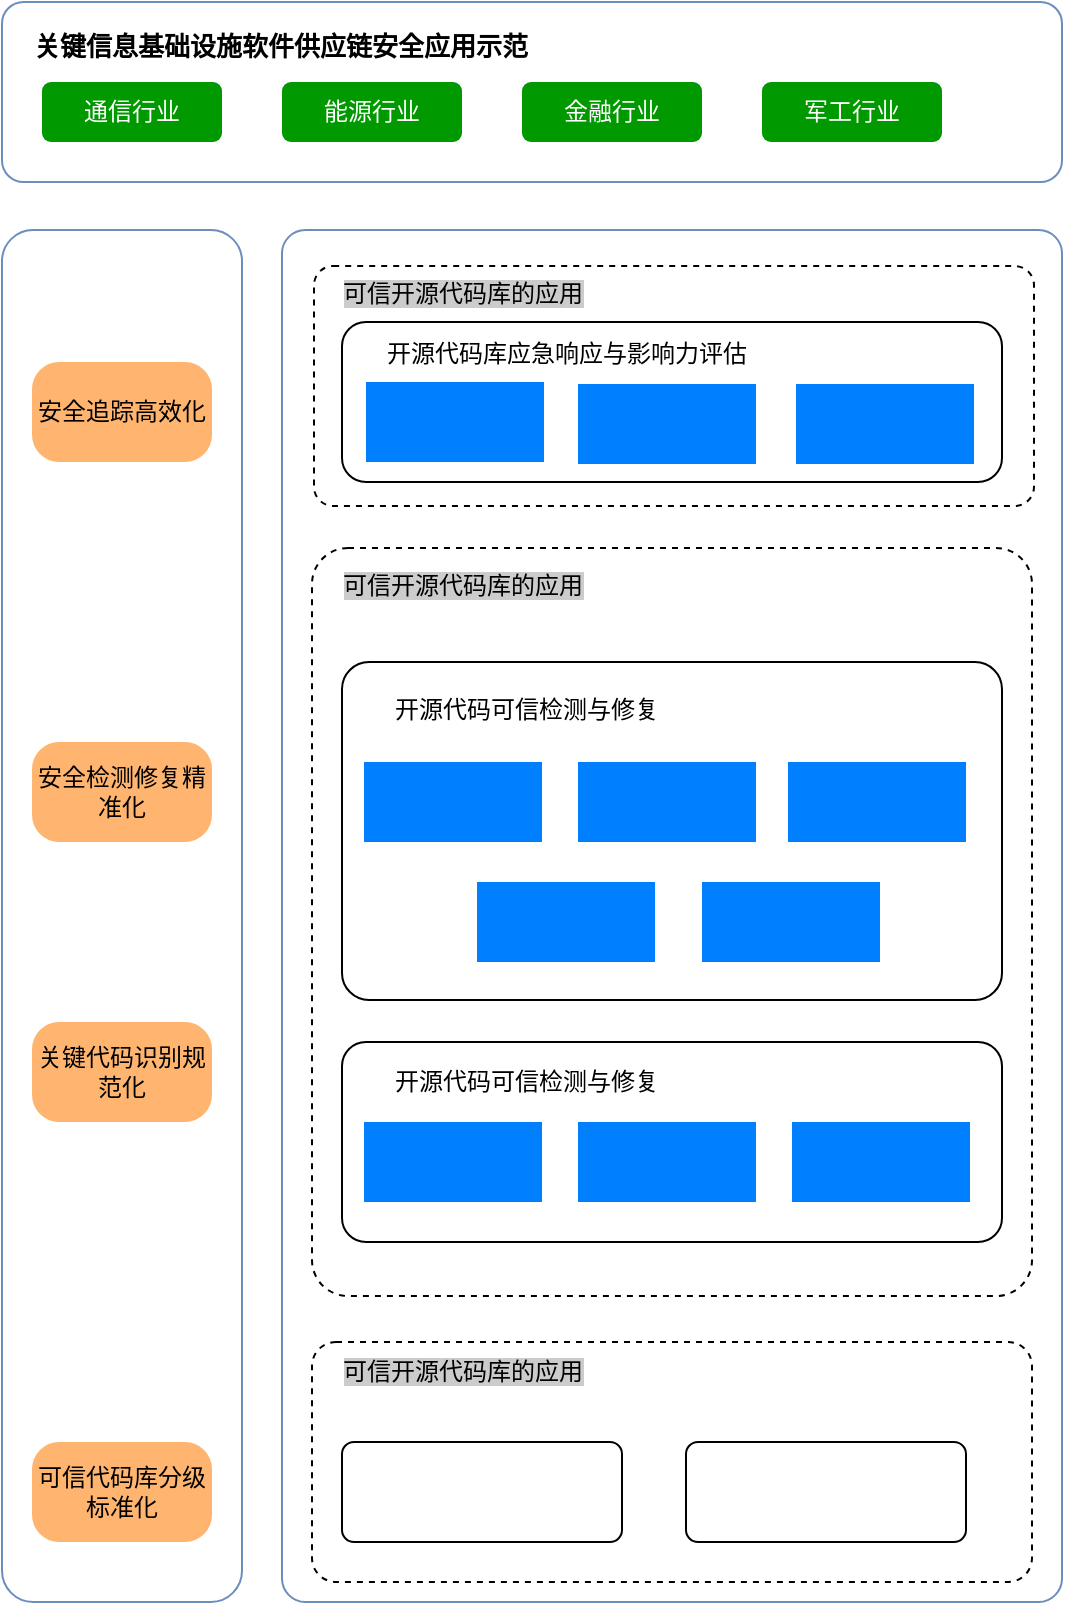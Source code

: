 <mxfile version="25.0.3">
  <diagram name="第 1 页" id="IpfbtLkJM8W5FaaRcM0U">
    <mxGraphModel dx="984" dy="587" grid="1" gridSize="10" guides="1" tooltips="1" connect="1" arrows="1" fold="1" page="1" pageScale="1" pageWidth="827" pageHeight="1169" math="0" shadow="0">
      <root>
        <mxCell id="0" />
        <mxCell id="1" parent="0" />
        <mxCell id="dcNBb-9XLxXadeTzAkYo-6" value="" style="rounded=1;whiteSpace=wrap;html=1;arcSize=12;fillColor=none;strokeColor=#6c8ebf;" vertex="1" parent="1">
          <mxGeometry x="240" y="60" width="530" height="90" as="geometry" />
        </mxCell>
        <mxCell id="dcNBb-9XLxXadeTzAkYo-9" value="军工行业" style="rounded=1;whiteSpace=wrap;html=1;fillColor=#009900;strokeColor=none;fontColor=#FFFFFF;" vertex="1" parent="1">
          <mxGeometry x="620" y="100" width="90" height="30" as="geometry" />
        </mxCell>
        <mxCell id="dcNBb-9XLxXadeTzAkYo-10" value="金融行业" style="rounded=1;whiteSpace=wrap;html=1;fillColor=#009900;strokeColor=none;fontColor=#FFFFFF;" vertex="1" parent="1">
          <mxGeometry x="500" y="100" width="90" height="30" as="geometry" />
        </mxCell>
        <mxCell id="dcNBb-9XLxXadeTzAkYo-11" value="能源行业" style="rounded=1;whiteSpace=wrap;html=1;strokeColor=none;fillColor=#009900;fontColor=#FFFFFF;" vertex="1" parent="1">
          <mxGeometry x="380" y="100" width="90" height="30" as="geometry" />
        </mxCell>
        <mxCell id="dcNBb-9XLxXadeTzAkYo-12" value="通信行业" style="rounded=1;whiteSpace=wrap;html=1;fillColor=#009900;strokeColor=none;fontColor=#FFFFFF;" vertex="1" parent="1">
          <mxGeometry x="260" y="100" width="90" height="30" as="geometry" />
        </mxCell>
        <mxCell id="dcNBb-9XLxXadeTzAkYo-13" value="&lt;b&gt;&lt;font style=&quot;font-size: 13px;&quot;&gt;关键信息基础设施软件供应链安全应用示范&lt;/font&gt;&lt;/b&gt;" style="text;html=1;align=center;verticalAlign=middle;resizable=0;points=[];autosize=1;strokeColor=none;fillColor=none;fontColor=#000000;" vertex="1" parent="1">
          <mxGeometry x="244" y="67" width="270" height="30" as="geometry" />
        </mxCell>
        <mxCell id="dcNBb-9XLxXadeTzAkYo-14" value="" style="rounded=1;whiteSpace=wrap;html=1;arcSize=3;fillColor=none;strokeColor=#6c8ebf;" vertex="1" parent="1">
          <mxGeometry x="380" y="174" width="390" height="686" as="geometry" />
        </mxCell>
        <mxCell id="dcNBb-9XLxXadeTzAkYo-15" value="" style="rounded=1;whiteSpace=wrap;html=1;arcSize=13;fillColor=none;strokeColor=#6c8ebf;" vertex="1" parent="1">
          <mxGeometry x="240" y="174" width="120" height="686" as="geometry" />
        </mxCell>
        <mxCell id="dcNBb-9XLxXadeTzAkYo-16" value="安全追踪高效化" style="rounded=1;whiteSpace=wrap;html=1;arcSize=27;strokeColor=none;fillColor=#FFB570;" vertex="1" parent="1">
          <mxGeometry x="255" y="240" width="90" height="50" as="geometry" />
        </mxCell>
        <mxCell id="dcNBb-9XLxXadeTzAkYo-17" value="可信代码库分级标准化" style="rounded=1;whiteSpace=wrap;html=1;arcSize=27;strokeColor=none;fillColor=#FFB570;" vertex="1" parent="1">
          <mxGeometry x="255" y="780" width="90" height="50" as="geometry" />
        </mxCell>
        <mxCell id="dcNBb-9XLxXadeTzAkYo-18" value="关键代码识别规范化" style="rounded=1;whiteSpace=wrap;html=1;arcSize=27;strokeColor=none;fillColor=#FFB570;" vertex="1" parent="1">
          <mxGeometry x="255" y="570" width="90" height="50" as="geometry" />
        </mxCell>
        <mxCell id="dcNBb-9XLxXadeTzAkYo-19" value="安全检测修复精准化" style="rounded=1;whiteSpace=wrap;html=1;arcSize=27;strokeColor=none;fillColor=#FFB570;" vertex="1" parent="1">
          <mxGeometry x="255" y="430" width="90" height="50" as="geometry" />
        </mxCell>
        <mxCell id="dcNBb-9XLxXadeTzAkYo-20" value="" style="rounded=1;whiteSpace=wrap;html=1;dashed=1;arcSize=8;" vertex="1" parent="1">
          <mxGeometry x="396" y="192" width="360" height="120" as="geometry" />
        </mxCell>
        <mxCell id="dcNBb-9XLxXadeTzAkYo-21" value="" style="rounded=1;whiteSpace=wrap;html=1;dashed=1;arcSize=5;" vertex="1" parent="1">
          <mxGeometry x="395" y="333" width="360" height="374" as="geometry" />
        </mxCell>
        <mxCell id="dcNBb-9XLxXadeTzAkYo-22" value="" style="rounded=1;whiteSpace=wrap;html=1;dashed=1;arcSize=10;" vertex="1" parent="1">
          <mxGeometry x="395" y="730" width="360" height="120" as="geometry" />
        </mxCell>
        <mxCell id="dcNBb-9XLxXadeTzAkYo-24" value="" style="rounded=1;whiteSpace=wrap;html=1;arcSize=8;" vertex="1" parent="1">
          <mxGeometry x="410" y="390" width="330" height="169" as="geometry" />
        </mxCell>
        <mxCell id="dcNBb-9XLxXadeTzAkYo-25" value="" style="rounded=1;whiteSpace=wrap;html=1;arcSize=12;" vertex="1" parent="1">
          <mxGeometry x="410" y="580" width="330" height="100" as="geometry" />
        </mxCell>
        <mxCell id="dcNBb-9XLxXadeTzAkYo-26" value="&lt;span style=&quot;background-color: rgb(204, 204, 204);&quot;&gt;可信开源代码库的应用&lt;/span&gt;&lt;span style=&quot;caret-color: rgba(0, 0, 0, 0); color: rgba(0, 0, 0, 0); font-family: monospace; font-size: 0px; text-align: start;&quot;&gt;%3CmxGraphModel%3E%3Croot%3E%3CmxCell%20id%3D%220%22%2F%3E%3CmxCell%20id%3D%221%22%20parent%3D%220%22%2F%3E%3CmxCell%20id%3D%222%22%20value%3D%22%22%20style%3D%22rounded%3D1%3BwhiteSpace%3Dwrap%3Bhtml%3D1%3Bdashed%3D1%3B%22%20vertex%3D%221%22%20parent%3D%221%22%3E%3CmxGeometry%20x%3D%22396%22%20y%3D%22192%22%20width%3D%22360%22%20height%3D%22120%22%20as%3D%22geometry%22%2F%3E%3C%2FmxCell%3E%3C%2Froot%3E%3C%2FmxGraphModel%3E&lt;/span&gt;" style="text;html=1;align=center;verticalAlign=middle;resizable=0;points=[];autosize=1;strokeColor=none;fillColor=none;" vertex="1" parent="1">
          <mxGeometry x="400" y="191" width="140" height="30" as="geometry" />
        </mxCell>
        <mxCell id="dcNBb-9XLxXadeTzAkYo-27" value="&lt;span style=&quot;background-color: rgb(204, 204, 204);&quot;&gt;可信开源代码库的应用&lt;/span&gt;&lt;span style=&quot;caret-color: rgba(0, 0, 0, 0); color: rgba(0, 0, 0, 0); font-family: monospace; font-size: 0px; text-align: start;&quot;&gt;%3CmxGraphModel%3E%3Croot%3E%3CmxCell%20id%3D%220%22%2F%3E%3CmxCell%20id%3D%221%22%20parent%3D%220%22%2F%3E%3CmxCell%20id%3D%222%22%20value%3D%22%22%20style%3D%22rounded%3D1%3BwhiteSpace%3Dwrap%3Bhtml%3D1%3Bdashed%3D1%3B%22%20vertex%3D%221%22%20parent%3D%221%22%3E%3CmxGeometry%20x%3D%22396%22%20y%3D%22192%22%20width%3D%22360%22%20height%3D%22120%22%20as%3D%22geometry%22%2F%3E%3C%2FmxCell%3E%3C%2Froot%3E%3C%2FmxGraphModel%3E&lt;/span&gt;" style="text;html=1;align=center;verticalAlign=middle;resizable=0;points=[];autosize=1;strokeColor=none;fillColor=none;" vertex="1" parent="1">
          <mxGeometry x="400" y="337" width="140" height="30" as="geometry" />
        </mxCell>
        <mxCell id="dcNBb-9XLxXadeTzAkYo-28" value="&lt;span style=&quot;background-color: rgb(204, 204, 204);&quot;&gt;可信开源代码库的应用&lt;/span&gt;&lt;span style=&quot;caret-color: rgba(0, 0, 0, 0); color: rgba(0, 0, 0, 0); font-family: monospace; font-size: 0px; text-align: start;&quot;&gt;%3CmxGraphModel%3E%3Croot%3E%3CmxCell%20id%3D%220%22%2F%3E%3CmxCell%20id%3D%221%22%20parent%3D%220%22%2F%3E%3CmxCell%20id%3D%222%22%20value%3D%22%22%20style%3D%22rounded%3D1%3BwhiteSpace%3Dwrap%3Bhtml%3D1%3Bdashed%3D1%3B%22%20vertex%3D%221%22%20parent%3D%221%22%3E%3CmxGeometry%20x%3D%22396%22%20y%3D%22192%22%20width%3D%22360%22%20height%3D%22120%22%20as%3D%22geometry%22%2F%3E%3C%2FmxCell%3E%3C%2Froot%3E%3C%2FmxGraphModel%3E&lt;/span&gt;" style="text;html=1;align=center;verticalAlign=middle;resizable=0;points=[];autosize=1;strokeColor=none;fillColor=none;" vertex="1" parent="1">
          <mxGeometry x="400" y="730" width="140" height="30" as="geometry" />
        </mxCell>
        <mxCell id="dcNBb-9XLxXadeTzAkYo-29" value="开源代码可信检测与修复" style="text;html=1;align=center;verticalAlign=middle;resizable=0;points=[];autosize=1;strokeColor=none;fillColor=none;" vertex="1" parent="1">
          <mxGeometry x="422" y="399" width="160" height="30" as="geometry" />
        </mxCell>
        <mxCell id="dcNBb-9XLxXadeTzAkYo-30" value="开源代码可信检测与修复" style="text;html=1;align=center;verticalAlign=middle;resizable=0;points=[];autosize=1;strokeColor=none;fillColor=none;" vertex="1" parent="1">
          <mxGeometry x="422" y="585" width="160" height="30" as="geometry" />
        </mxCell>
        <mxCell id="dcNBb-9XLxXadeTzAkYo-31" value="" style="rounded=1;whiteSpace=wrap;html=1;" vertex="1" parent="1">
          <mxGeometry x="410" y="220" width="330" height="80" as="geometry" />
        </mxCell>
        <mxCell id="dcNBb-9XLxXadeTzAkYo-32" value="开源代码库应急响应与影响力评估" style="text;html=1;align=center;verticalAlign=middle;resizable=0;points=[];autosize=1;strokeColor=none;fillColor=none;" vertex="1" parent="1">
          <mxGeometry x="422" y="221" width="200" height="30" as="geometry" />
        </mxCell>
        <mxCell id="dcNBb-9XLxXadeTzAkYo-33" value="" style="rounded=1;whiteSpace=wrap;html=1;arcSize=12;" vertex="1" parent="1">
          <mxGeometry x="410" y="780" width="140" height="50" as="geometry" />
        </mxCell>
        <mxCell id="dcNBb-9XLxXadeTzAkYo-35" value="" style="rounded=1;whiteSpace=wrap;html=1;arcSize=12;" vertex="1" parent="1">
          <mxGeometry x="582" y="780" width="140" height="50" as="geometry" />
        </mxCell>
        <mxCell id="dcNBb-9XLxXadeTzAkYo-36" value="&lt;span style=&quot;caret-color: rgba(0, 0, 0, 0); color: rgba(0, 0, 0, 0); font-family: monospace; font-size: 0px; text-align: start; white-space: nowrap;&quot;&gt;12312312321&lt;/span&gt;" style="rounded=0;whiteSpace=wrap;html=1;fillColor=#007FFF;fontColor=#FFFFFF;strokeColor=none;" vertex="1" parent="1">
          <mxGeometry x="421" y="440" width="89" height="40" as="geometry" />
        </mxCell>
        <mxCell id="dcNBb-9XLxXadeTzAkYo-43" value="&lt;span style=&quot;caret-color: rgba(0, 0, 0, 0); color: rgba(0, 0, 0, 0); font-family: monospace; font-size: 0px; text-align: start; white-space: nowrap;&quot;&gt;%3CmxGraphModel%3E%3Croot%3E%3CmxCell%20id%3D%220%22%2F%3E%3CmxCell%20id%3D%221%22%20parent%3D%220%22%2F%3E%3CmxCell%20id%3D%222%22%20value%3D%22%22%20style%3D%22rounded%3D1%3BwhiteSpace%3Dwrap%3Bhtml%3D1%3BarcSize%3D12%3B%22%20vertex%3D%221%22%20parent%3D%221%22%3E%3CmxGeometry%20x%3D%22410%22%20y%3D%22780%22%20width%3D%22140%22%20height%3D%2250%22%20as%3D%22geometry%22%2F%3E%3C%2FmxCell%3E%3C%2Froot%3E%3C%2FmxGraphModel%3E&lt;/span&gt;" style="rounded=0;whiteSpace=wrap;html=1;fillColor=#007FFF;fontColor=#FFFFFF;strokeColor=none;" vertex="1" parent="1">
          <mxGeometry x="528" y="440" width="89" height="40" as="geometry" />
        </mxCell>
        <mxCell id="dcNBb-9XLxXadeTzAkYo-44" value="&lt;span style=&quot;caret-color: rgba(0, 0, 0, 0); color: rgba(0, 0, 0, 0); font-family: monospace; font-size: 0px; text-align: start; white-space: nowrap;&quot;&gt;%3CmxGraphModel%3E%3Croot%3E%3CmxCell%20id%3D%220%22%2F%3E%3CmxCell%20id%3D%221%22%20parent%3D%220%22%2F%3E%3CmxCell%20id%3D%222%22%20value%3D%22%22%20style%3D%22rounded%3D1%3BwhiteSpace%3Dwrap%3Bhtml%3D1%3BarcSize%3D12%3B%22%20vertex%3D%221%22%20parent%3D%221%22%3E%3CmxGeometry%20x%3D%22410%22%20y%3D%22780%22%20width%3D%22140%22%20height%3D%2250%22%20as%3D%22geometry%22%2F%3E%3C%2FmxCell%3E%3C%2Froot%3E%3C%2FmxGraphModel%3E&lt;/span&gt;" style="rounded=0;whiteSpace=wrap;html=1;fillColor=#007FFF;fontColor=#FFFFFF;strokeColor=none;" vertex="1" parent="1">
          <mxGeometry x="633" y="440" width="89" height="40" as="geometry" />
        </mxCell>
        <mxCell id="dcNBb-9XLxXadeTzAkYo-45" value="&lt;span style=&quot;caret-color: rgba(0, 0, 0, 0); color: rgba(0, 0, 0, 0); font-family: monospace; font-size: 0px; text-align: start; white-space: nowrap;&quot;&gt;%3CmxGraphModel%3E%3Croot%3E%3CmxCell%20id%3D%220%22%2F%3E%3CmxCell%20id%3D%221%22%20parent%3D%220%22%2F%3E%3CmxCell%20id%3D%222%22%20value%3D%22%22%20style%3D%22rounded%3D1%3BwhiteSpace%3Dwrap%3Bhtml%3D1%3BarcSize%3D12%3B%22%20vertex%3D%221%22%20parent%3D%221%22%3E%3CmxGeometry%20x%3D%22410%22%20y%3D%22780%22%20width%3D%22140%22%20height%3D%2250%22%20as%3D%22geometry%22%2F%3E%3C%2FmxCell%3E%3C%2Froot%3E%3C%2FmxGraphModel%3E&lt;/span&gt;" style="rounded=0;whiteSpace=wrap;html=1;fillColor=#007FFF;fontColor=#FFFFFF;strokeColor=none;" vertex="1" parent="1">
          <mxGeometry x="477.5" y="500" width="89" height="40" as="geometry" />
        </mxCell>
        <mxCell id="dcNBb-9XLxXadeTzAkYo-46" value="&lt;span style=&quot;caret-color: rgba(0, 0, 0, 0); color: rgba(0, 0, 0, 0); font-family: monospace; font-size: 0px; text-align: start; white-space: nowrap;&quot;&gt;%3CmxGraphModel%3E%3Croot%3E%3CmxCell%20id%3D%220%22%2F%3E%3CmxCell%20id%3D%221%22%20parent%3D%220%22%2F%3E%3CmxCell%20id%3D%222%22%20value%3D%22%22%20style%3D%22rounded%3D1%3BwhiteSpace%3Dwrap%3Bhtml%3D1%3BarcSize%3D12%3B%22%20vertex%3D%221%22%20parent%3D%221%22%3E%3CmxGeometry%20x%3D%22410%22%20y%3D%22780%22%20width%3D%22140%22%20height%3D%2250%22%20as%3D%22geometry%22%2F%3E%3C%2FmxCell%3E%3C%2Froot%3E%3C%2FmxGraphModel%3E&lt;/span&gt;" style="rounded=0;whiteSpace=wrap;html=1;fillColor=#007FFF;fontColor=#FFFFFF;strokeColor=none;" vertex="1" parent="1">
          <mxGeometry x="590" y="500" width="89" height="40" as="geometry" />
        </mxCell>
        <mxCell id="dcNBb-9XLxXadeTzAkYo-47" value="&lt;div style=&quot;text-align: start;&quot;&gt;&lt;font face=&quot;monospace&quot;&gt;&lt;span style=&quot;caret-color: rgba(0, 0, 0, 0); color: rgba(0, 0, 0, 0); font-size: 0px;&quot;&gt;123&lt;/span&gt;&lt;/font&gt;&lt;/div&gt;" style="rounded=0;whiteSpace=wrap;html=1;fillColor=#007FFF;fontColor=#FFFFFF;strokeColor=none;" vertex="1" parent="1">
          <mxGeometry x="422" y="250" width="89" height="40" as="geometry" />
        </mxCell>
        <mxCell id="dcNBb-9XLxXadeTzAkYo-48" value="&lt;span style=&quot;caret-color: rgba(0, 0, 0, 0); color: rgba(0, 0, 0, 0); font-family: monospace; font-size: 0px; text-align: start; white-space: nowrap;&quot;&gt;%3CmxGraphModel%3E%3Croot%3E%3CmxCell%20id%3D%220%22%2F%3E%3CmxCell%20id%3D%221%22%20parent%3D%220%22%2F%3E%3CmxCell%20id%3D%222%22%20value%3D%22%22%20style%3D%22rounded%3D1%3BwhiteSpace%3Dwrap%3Bhtml%3D1%3BarcSize%3D12%3B%22%20vertex%3D%221%22%20parent%3D%221%22%3E%3CmxGeometry%20x%3D%22410%22%20y%3D%22780%22%20width%3D%22140%22%20height%3D%2250%22%20as%3D%22geometry%22%2F%3E%3C%2FmxCell%3E%3C%2Froot%3E%3C%2FmxGraphModel%3E&lt;/span&gt;" style="rounded=0;whiteSpace=wrap;html=1;fillColor=#007FFF;fontColor=#FFFFFF;strokeColor=none;" vertex="1" parent="1">
          <mxGeometry x="528" y="251" width="89" height="40" as="geometry" />
        </mxCell>
        <mxCell id="dcNBb-9XLxXadeTzAkYo-49" value="&lt;span style=&quot;caret-color: rgba(0, 0, 0, 0); color: rgba(0, 0, 0, 0); font-family: monospace; font-size: 0px; text-align: start; white-space: nowrap;&quot;&gt;%3CmxGraphModel%3E%3Croot%3E%3CmxCell%20id%3D%220%22%2F%3E%3CmxCell%20id%3D%221%22%20parent%3D%220%22%2F%3E%3CmxCell%20id%3D%222%22%20value%3D%22%22%20style%3D%22rounded%3D1%3BwhiteSpace%3Dwrap%3Bhtml%3D1%3BarcSize%3D12%3B%22%20vertex%3D%221%22%20parent%3D%221%22%3E%3CmxGeometry%20x%3D%22410%22%20y%3D%22780%22%20width%3D%22140%22%20height%3D%2250%22%20as%3D%22geometry%22%2F%3E%3C%2FmxCell%3E%3C%2Froot%3E%3C%2FmxGraphModel%3E&lt;/span&gt;" style="rounded=0;whiteSpace=wrap;html=1;fillColor=#007FFF;fontColor=#FFFFFF;strokeColor=none;" vertex="1" parent="1">
          <mxGeometry x="637" y="251" width="89" height="40" as="geometry" />
        </mxCell>
        <mxCell id="dcNBb-9XLxXadeTzAkYo-50" value="&lt;span style=&quot;caret-color: rgba(0, 0, 0, 0); color: rgba(0, 0, 0, 0); font-family: monospace; font-size: 0px; text-align: start; white-space: nowrap;&quot;&gt;%3CmxGraphModel%3E%3Croot%3E%3CmxCell%20id%3D%220%22%2F%3E%3CmxCell%20id%3D%221%22%20parent%3D%220%22%2F%3E%3CmxCell%20id%3D%222%22%20value%3D%22%22%20style%3D%22rounded%3D1%3BwhiteSpace%3Dwrap%3Bhtml%3D1%3BarcSize%3D12%3B%22%20vertex%3D%221%22%20parent%3D%221%22%3E%3CmxGeometry%20x%3D%22410%22%20y%3D%22780%22%20width%3D%22140%22%20height%3D%2250%22%20as%3D%22geometry%22%2F%3E%3C%2FmxCell%3E%3C%2Froot%3E%3C%2FmxGraphModel%3E&lt;/span&gt;" style="rounded=0;whiteSpace=wrap;html=1;fillColor=#007FFF;fontColor=#FFFFFF;strokeColor=none;" vertex="1" parent="1">
          <mxGeometry x="421" y="620" width="89" height="40" as="geometry" />
        </mxCell>
        <mxCell id="dcNBb-9XLxXadeTzAkYo-51" value="&lt;span style=&quot;caret-color: rgba(0, 0, 0, 0); color: rgba(0, 0, 0, 0); font-family: monospace; font-size: 0px; text-align: start; white-space: nowrap;&quot;&gt;%3CmxGraphModel%3E%3Croot%3E%3CmxCell%20id%3D%220%22%2F%3E%3CmxCell%20id%3D%221%22%20parent%3D%220%22%2F%3E%3CmxCell%20id%3D%222%22%20value%3D%22%22%20style%3D%22rounded%3D1%3BwhiteSpace%3Dwrap%3Bhtml%3D1%3BarcSize%3D12%3B%22%20vertex%3D%221%22%20parent%3D%221%22%3E%3CmxGeometry%20x%3D%22410%22%20y%3D%22780%22%20width%3D%22140%22%20height%3D%2250%22%20as%3D%22geometry%22%2F%3E%3C%2FmxCell%3E%3C%2Froot%3E%3C%2FmxGraphModel%3E&lt;/span&gt;" style="rounded=0;whiteSpace=wrap;html=1;fillColor=#007FFF;fontColor=#FFFFFF;strokeColor=none;" vertex="1" parent="1">
          <mxGeometry x="528" y="620" width="89" height="40" as="geometry" />
        </mxCell>
        <mxCell id="dcNBb-9XLxXadeTzAkYo-52" value="&lt;span style=&quot;caret-color: rgba(0, 0, 0, 0); color: rgba(0, 0, 0, 0); font-family: monospace; font-size: 0px; text-align: start; white-space: nowrap;&quot;&gt;%3CmxGraphModel%3E%3Croot%3E%3CmxCell%20id%3D%220%22%2F%3E%3CmxCell%20id%3D%221%22%20parent%3D%220%22%2F%3E%3CmxCell%20id%3D%222%22%20value%3D%22%22%20style%3D%22rounded%3D1%3BwhiteSpace%3Dwrap%3Bhtml%3D1%3BarcSize%3D12%3B%22%20vertex%3D%221%22%20parent%3D%221%22%3E%3CmxGeometry%20x%3D%22410%22%20y%3D%22780%22%20width%3D%22140%22%20height%3D%2250%22%20as%3D%22geometry%22%2F%3E%3C%2FmxCell%3E%3C%2Froot%3E%3C%2FmxGraphModel%3E&lt;/span&gt;" style="rounded=0;whiteSpace=wrap;html=1;fillColor=#007FFF;fontColor=#FFFFFF;strokeColor=none;" vertex="1" parent="1">
          <mxGeometry x="635" y="620" width="89" height="40" as="geometry" />
        </mxCell>
      </root>
    </mxGraphModel>
  </diagram>
</mxfile>
